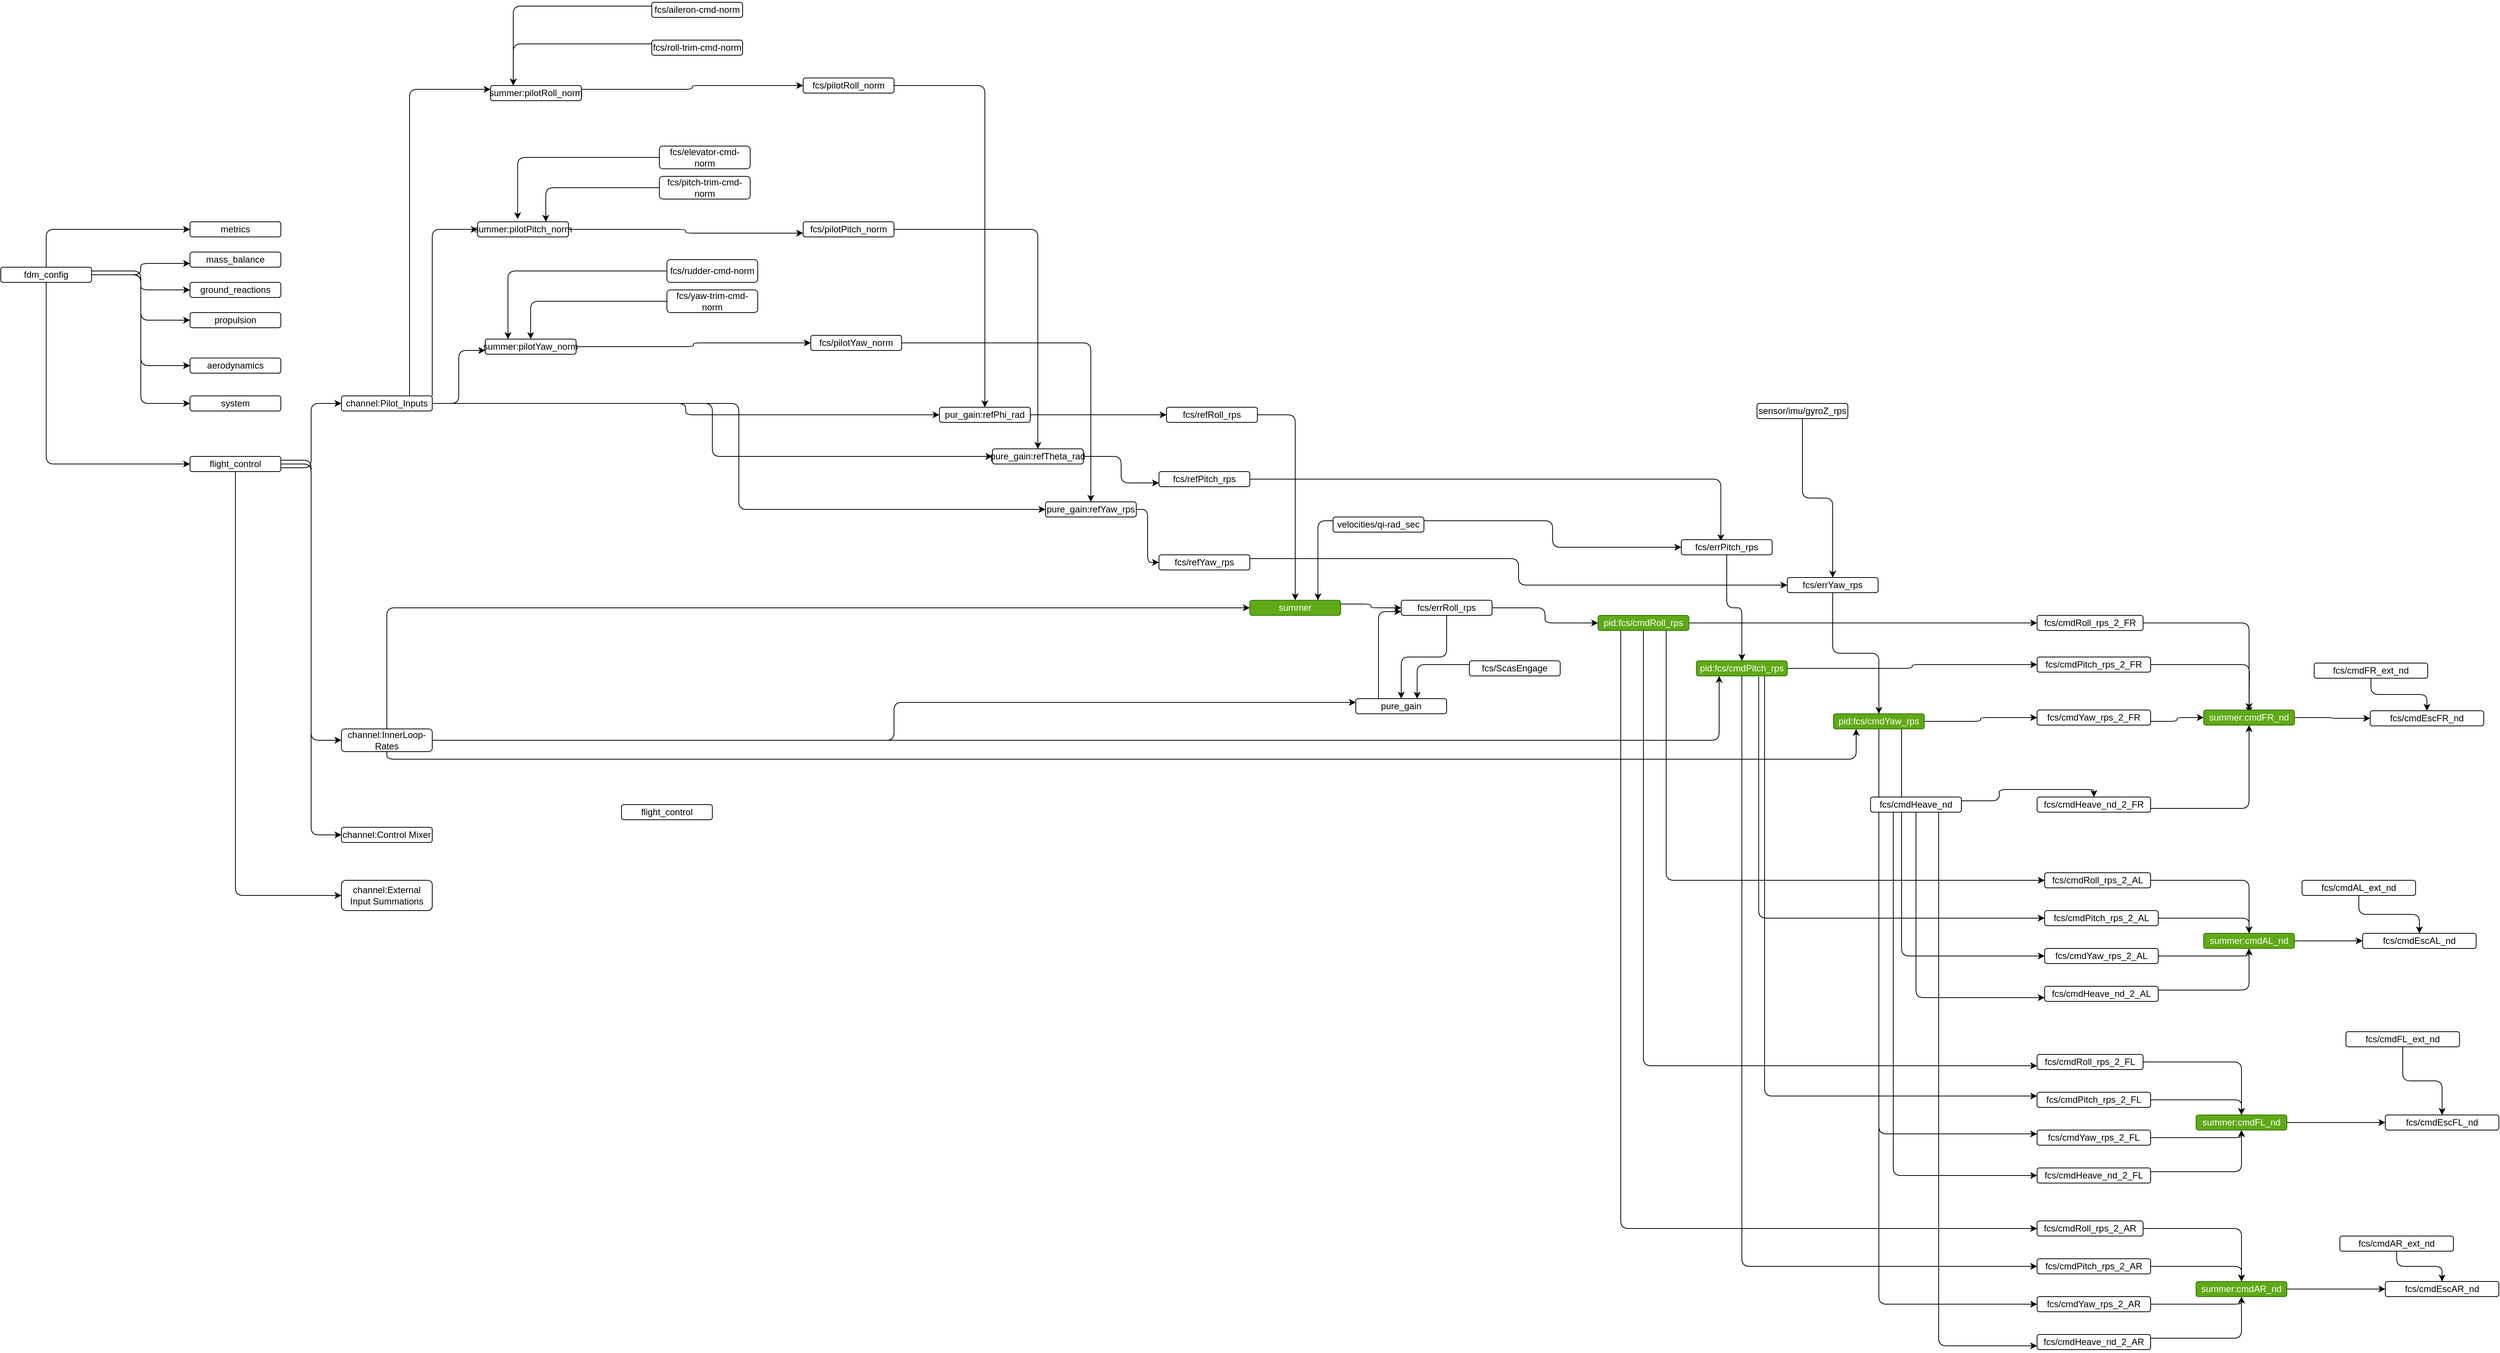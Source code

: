 <mxfile>
    <diagram id="HnU3MdFnGY1A95YgeHbt" name="Page-1">
        <mxGraphModel dx="906" dy="1426" grid="1" gridSize="10" guides="1" tooltips="1" connect="1" arrows="1" fold="1" page="1" pageScale="1" pageWidth="1169" pageHeight="827" background="none" math="0" shadow="0">
            <root>
                <mxCell id="0"/>
                <mxCell id="1" parent="0"/>
                <mxCell id="16" style="edgeStyle=orthogonalEdgeStyle;html=1;exitX=1;exitY=0.5;exitDx=0;exitDy=0;entryX=0;entryY=0.5;entryDx=0;entryDy=0;" edge="1" parent="1" source="2" target="10">
                    <mxGeometry relative="1" as="geometry"/>
                </mxCell>
                <mxCell id="17" style="edgeStyle=orthogonalEdgeStyle;html=1;exitX=1;exitY=0.5;exitDx=0;exitDy=0;entryX=0;entryY=0.75;entryDx=0;entryDy=0;" edge="1" parent="1" source="2" target="7">
                    <mxGeometry relative="1" as="geometry"/>
                </mxCell>
                <mxCell id="18" style="edgeStyle=orthogonalEdgeStyle;html=1;exitX=1;exitY=0.5;exitDx=0;exitDy=0;entryX=0;entryY=0.5;entryDx=0;entryDy=0;" edge="1" parent="1" source="2" target="6">
                    <mxGeometry relative="1" as="geometry"/>
                </mxCell>
                <mxCell id="19" style="edgeStyle=orthogonalEdgeStyle;html=1;exitX=1;exitY=0.5;exitDx=0;exitDy=0;entryX=0;entryY=0.5;entryDx=0;entryDy=0;" edge="1" parent="1" source="2" target="9">
                    <mxGeometry relative="1" as="geometry"/>
                </mxCell>
                <mxCell id="20" style="edgeStyle=orthogonalEdgeStyle;html=1;exitX=1;exitY=0.25;exitDx=0;exitDy=0;entryX=0;entryY=0.5;entryDx=0;entryDy=0;" edge="1" parent="1" source="2" target="11">
                    <mxGeometry relative="1" as="geometry"/>
                </mxCell>
                <mxCell id="21" style="edgeStyle=orthogonalEdgeStyle;html=1;exitX=0.5;exitY=1;exitDx=0;exitDy=0;entryX=0;entryY=0.5;entryDx=0;entryDy=0;" edge="1" parent="1" source="2" target="8">
                    <mxGeometry relative="1" as="geometry"/>
                </mxCell>
                <mxCell id="22" style="edgeStyle=orthogonalEdgeStyle;html=1;exitX=0.5;exitY=0;exitDx=0;exitDy=0;entryX=0;entryY=0.5;entryDx=0;entryDy=0;" edge="1" parent="1" source="2" target="3">
                    <mxGeometry relative="1" as="geometry"/>
                </mxCell>
                <mxCell id="2" value="fdm_config" style="rounded=1;whiteSpace=wrap;html=1;" parent="1" vertex="1">
                    <mxGeometry x="60" y="100" width="120" height="20" as="geometry"/>
                </mxCell>
                <mxCell id="3" value="metrics" style="rounded=1;whiteSpace=wrap;html=1;" parent="1" vertex="1">
                    <mxGeometry x="310" y="40" width="120" height="20" as="geometry"/>
                </mxCell>
                <mxCell id="6" value="ground_reactions" style="rounded=1;whiteSpace=wrap;html=1;" vertex="1" parent="1">
                    <mxGeometry x="310" y="120" width="120" height="20" as="geometry"/>
                </mxCell>
                <mxCell id="7" value="mass_balance" style="rounded=1;whiteSpace=wrap;html=1;" vertex="1" parent="1">
                    <mxGeometry x="310" y="80" width="120" height="20" as="geometry"/>
                </mxCell>
                <mxCell id="40" style="edgeStyle=orthogonalEdgeStyle;html=1;exitX=1;exitY=0.75;exitDx=0;exitDy=0;entryX=0;entryY=0.5;entryDx=0;entryDy=0;" edge="1" parent="1" source="8" target="24">
                    <mxGeometry relative="1" as="geometry"/>
                </mxCell>
                <mxCell id="41" style="edgeStyle=orthogonalEdgeStyle;html=1;exitX=1;exitY=0.25;exitDx=0;exitDy=0;entryX=0;entryY=0.5;entryDx=0;entryDy=0;" edge="1" parent="1" source="8" target="36">
                    <mxGeometry relative="1" as="geometry"/>
                </mxCell>
                <mxCell id="42" style="edgeStyle=orthogonalEdgeStyle;html=1;exitX=1;exitY=0.5;exitDx=0;exitDy=0;entryX=0;entryY=0.5;entryDx=0;entryDy=0;" edge="1" parent="1" source="8" target="35">
                    <mxGeometry relative="1" as="geometry"/>
                </mxCell>
                <mxCell id="43" style="edgeStyle=orthogonalEdgeStyle;html=1;exitX=0.5;exitY=1;exitDx=0;exitDy=0;entryX=0;entryY=0.5;entryDx=0;entryDy=0;" edge="1" parent="1" source="8" target="34">
                    <mxGeometry relative="1" as="geometry"/>
                </mxCell>
                <mxCell id="8" value="flight_control" style="rounded=1;whiteSpace=wrap;html=1;" vertex="1" parent="1">
                    <mxGeometry x="310" y="350" width="120" height="20" as="geometry"/>
                </mxCell>
                <mxCell id="9" value="propulsion" style="rounded=1;whiteSpace=wrap;html=1;" vertex="1" parent="1">
                    <mxGeometry x="310" y="160" width="120" height="20" as="geometry"/>
                </mxCell>
                <mxCell id="10" value="system" style="rounded=1;whiteSpace=wrap;html=1;" vertex="1" parent="1">
                    <mxGeometry x="310" y="270" width="120" height="20" as="geometry"/>
                </mxCell>
                <mxCell id="11" value="aerodynamics" style="rounded=1;whiteSpace=wrap;html=1;" vertex="1" parent="1">
                    <mxGeometry x="310" y="220" width="120" height="20" as="geometry"/>
                </mxCell>
                <mxCell id="46" style="edgeStyle=orthogonalEdgeStyle;html=1;exitX=0.75;exitY=0;exitDx=0;exitDy=0;entryX=0;entryY=0.25;entryDx=0;entryDy=0;" edge="1" parent="1" source="24" target="33">
                    <mxGeometry relative="1" as="geometry"/>
                </mxCell>
                <mxCell id="47" style="edgeStyle=orthogonalEdgeStyle;html=1;exitX=1;exitY=0;exitDx=0;exitDy=0;entryX=0;entryY=0.5;entryDx=0;entryDy=0;" edge="1" parent="1" source="24" target="32">
                    <mxGeometry relative="1" as="geometry"/>
                </mxCell>
                <mxCell id="48" style="edgeStyle=orthogonalEdgeStyle;html=1;exitX=1;exitY=0.5;exitDx=0;exitDy=0;entryX=0;entryY=0.75;entryDx=0;entryDy=0;" edge="1" parent="1" source="24" target="31">
                    <mxGeometry relative="1" as="geometry"/>
                </mxCell>
                <mxCell id="49" style="edgeStyle=orthogonalEdgeStyle;html=1;exitX=1;exitY=0.5;exitDx=0;exitDy=0;entryX=0;entryY=0.5;entryDx=0;entryDy=0;" edge="1" parent="1" source="24" target="30">
                    <mxGeometry relative="1" as="geometry"/>
                </mxCell>
                <mxCell id="50" style="edgeStyle=orthogonalEdgeStyle;html=1;exitX=1;exitY=0.5;exitDx=0;exitDy=0;entryX=0;entryY=0.5;entryDx=0;entryDy=0;" edge="1" parent="1" source="24" target="29">
                    <mxGeometry relative="1" as="geometry"/>
                </mxCell>
                <mxCell id="51" style="edgeStyle=orthogonalEdgeStyle;html=1;exitX=1;exitY=0.5;exitDx=0;exitDy=0;entryX=0;entryY=0.5;entryDx=0;entryDy=0;" edge="1" parent="1" source="24" target="28">
                    <mxGeometry relative="1" as="geometry"/>
                </mxCell>
                <mxCell id="24" value="channel:Pilot_Inputs" style="rounded=1;whiteSpace=wrap;html=1;" vertex="1" parent="1">
                    <mxGeometry x="510" y="270" width="120" height="20" as="geometry"/>
                </mxCell>
                <mxCell id="116" style="edgeStyle=orthogonalEdgeStyle;html=1;exitX=1;exitY=0.5;exitDx=0;exitDy=0;entryX=0;entryY=0.5;entryDx=0;entryDy=0;" edge="1" parent="1" source="25" target="115">
                    <mxGeometry relative="1" as="geometry"/>
                </mxCell>
                <mxCell id="138" style="edgeStyle=orthogonalEdgeStyle;html=1;exitX=0.75;exitY=1;exitDx=0;exitDy=0;entryX=0;entryY=0.5;entryDx=0;entryDy=0;" edge="1" parent="1" source="25" target="130">
                    <mxGeometry relative="1" as="geometry"/>
                </mxCell>
                <mxCell id="153" style="edgeStyle=orthogonalEdgeStyle;html=1;exitX=0.5;exitY=1;exitDx=0;exitDy=0;entryX=0;entryY=0.75;entryDx=0;entryDy=0;" edge="1" parent="1" source="25" target="145">
                    <mxGeometry relative="1" as="geometry"/>
                </mxCell>
                <mxCell id="166" style="edgeStyle=orthogonalEdgeStyle;html=1;exitX=0.25;exitY=1;exitDx=0;exitDy=0;entryX=0;entryY=0.5;entryDx=0;entryDy=0;" edge="1" parent="1" source="25" target="158">
                    <mxGeometry relative="1" as="geometry"/>
                </mxCell>
                <mxCell id="25" value="pid:fcs/cmdRoll_rps" style="rounded=1;whiteSpace=wrap;html=1;fillColor=#60a917;fontColor=#ffffff;strokeColor=#2D7600;" vertex="1" parent="1">
                    <mxGeometry x="2170" y="560" width="120" height="20" as="geometry"/>
                </mxCell>
                <mxCell id="97" style="edgeStyle=orthogonalEdgeStyle;html=1;exitX=0.25;exitY=0;exitDx=0;exitDy=0;entryX=0;entryY=0.75;entryDx=0;entryDy=0;" edge="1" parent="1" source="26" target="91">
                    <mxGeometry relative="1" as="geometry"/>
                </mxCell>
                <mxCell id="26" value="pure_gain" style="rounded=1;whiteSpace=wrap;html=1;" vertex="1" parent="1">
                    <mxGeometry x="1850" y="670" width="120" height="20" as="geometry"/>
                </mxCell>
                <mxCell id="86" style="edgeStyle=orthogonalEdgeStyle;html=1;exitX=1;exitY=0.5;exitDx=0;exitDy=0;entryX=0.5;entryY=0;entryDx=0;entryDy=0;" edge="1" parent="1" source="27" target="56">
                    <mxGeometry relative="1" as="geometry"/>
                </mxCell>
                <mxCell id="27" value="fcs/refRoll_rps" style="rounded=1;whiteSpace=wrap;html=1;" vertex="1" parent="1">
                    <mxGeometry x="1600" y="285" width="120" height="20" as="geometry"/>
                </mxCell>
                <mxCell id="84" style="edgeStyle=orthogonalEdgeStyle;html=1;exitX=1;exitY=0.5;exitDx=0;exitDy=0;entryX=0;entryY=0.5;entryDx=0;entryDy=0;" edge="1" parent="1" source="28" target="57">
                    <mxGeometry relative="1" as="geometry"/>
                </mxCell>
                <mxCell id="28" value="pure_gain:refYaw_rps" style="rounded=1;whiteSpace=wrap;html=1;" vertex="1" parent="1">
                    <mxGeometry x="1440" y="410" width="120" height="20" as="geometry"/>
                </mxCell>
                <mxCell id="83" style="edgeStyle=orthogonalEdgeStyle;html=1;exitX=1;exitY=0.5;exitDx=0;exitDy=0;entryX=0;entryY=0.75;entryDx=0;entryDy=0;" edge="1" parent="1" source="29" target="58">
                    <mxGeometry relative="1" as="geometry"/>
                </mxCell>
                <mxCell id="29" value="pure_gain:refTheta_rad" style="rounded=1;whiteSpace=wrap;html=1;" vertex="1" parent="1">
                    <mxGeometry x="1370" y="340" width="120" height="20" as="geometry"/>
                </mxCell>
                <mxCell id="82" style="edgeStyle=orthogonalEdgeStyle;html=1;exitX=1;exitY=0.5;exitDx=0;exitDy=0;" edge="1" parent="1" source="30" target="27">
                    <mxGeometry relative="1" as="geometry"/>
                </mxCell>
                <mxCell id="30" value="pur_gain:refPhi_rad" style="rounded=1;whiteSpace=wrap;html=1;" vertex="1" parent="1">
                    <mxGeometry x="1300" y="285" width="120" height="20" as="geometry"/>
                </mxCell>
                <mxCell id="77" style="edgeStyle=orthogonalEdgeStyle;html=1;exitX=1;exitY=0.5;exitDx=0;exitDy=0;entryX=0;entryY=0.5;entryDx=0;entryDy=0;" edge="1" parent="1" source="31" target="72">
                    <mxGeometry relative="1" as="geometry"/>
                </mxCell>
                <mxCell id="31" value="summer:pilotYaw_norm" style="rounded=1;whiteSpace=wrap;html=1;" vertex="1" parent="1">
                    <mxGeometry x="700" y="195" width="120" height="20" as="geometry"/>
                </mxCell>
                <mxCell id="70" style="edgeStyle=orthogonalEdgeStyle;html=1;exitX=1;exitY=0.5;exitDx=0;exitDy=0;entryX=0;entryY=0.75;entryDx=0;entryDy=0;" edge="1" parent="1" source="32" target="65">
                    <mxGeometry relative="1" as="geometry"/>
                </mxCell>
                <mxCell id="32" value="summer:pilotPitch_norm" style="rounded=1;whiteSpace=wrap;html=1;" vertex="1" parent="1">
                    <mxGeometry x="690" y="40" width="120" height="20" as="geometry"/>
                </mxCell>
                <mxCell id="64" style="edgeStyle=orthogonalEdgeStyle;html=1;exitX=1;exitY=0.25;exitDx=0;exitDy=0;entryX=0;entryY=0.5;entryDx=0;entryDy=0;" edge="1" parent="1" source="33" target="53">
                    <mxGeometry relative="1" as="geometry"/>
                </mxCell>
                <mxCell id="33" value="summer:pilotRoll_norm" style="rounded=1;whiteSpace=wrap;html=1;" vertex="1" parent="1">
                    <mxGeometry x="707" y="-140" width="120" height="20" as="geometry"/>
                </mxCell>
                <mxCell id="34" value="channel:External Input Summations" style="rounded=1;whiteSpace=wrap;html=1;" vertex="1" parent="1">
                    <mxGeometry x="510" y="910" width="120" height="40" as="geometry"/>
                </mxCell>
                <mxCell id="35" value="channel:Control Mixer" style="rounded=1;whiteSpace=wrap;html=1;" vertex="1" parent="1">
                    <mxGeometry x="510" y="840" width="120" height="20" as="geometry"/>
                </mxCell>
                <mxCell id="85" style="edgeStyle=orthogonalEdgeStyle;html=1;exitX=0.5;exitY=0;exitDx=0;exitDy=0;entryX=0;entryY=0.5;entryDx=0;entryDy=0;" edge="1" parent="1" source="36" target="56">
                    <mxGeometry relative="1" as="geometry"/>
                </mxCell>
                <mxCell id="96" style="edgeStyle=orthogonalEdgeStyle;html=1;exitX=1;exitY=0.5;exitDx=0;exitDy=0;entryX=0;entryY=0.25;entryDx=0;entryDy=0;" edge="1" parent="1" source="36" target="26">
                    <mxGeometry relative="1" as="geometry">
                        <mxPoint x="1350" y="600" as="targetPoint"/>
                    </mxGeometry>
                </mxCell>
                <mxCell id="113" style="edgeStyle=orthogonalEdgeStyle;html=1;exitX=1;exitY=0.5;exitDx=0;exitDy=0;entryX=0.25;entryY=1;entryDx=0;entryDy=0;" edge="1" parent="1" source="36" target="99">
                    <mxGeometry relative="1" as="geometry">
                        <mxPoint x="2150" y="710" as="targetPoint"/>
                    </mxGeometry>
                </mxCell>
                <mxCell id="114" style="edgeStyle=orthogonalEdgeStyle;html=1;exitX=0.5;exitY=1;exitDx=0;exitDy=0;entryX=0.25;entryY=1;entryDx=0;entryDy=0;" edge="1" parent="1" source="36" target="100">
                    <mxGeometry relative="1" as="geometry">
                        <mxPoint x="2120" y="810" as="targetPoint"/>
                    </mxGeometry>
                </mxCell>
                <mxCell id="36" value="channel:InnerLoop-Rates" style="rounded=1;whiteSpace=wrap;html=1;" vertex="1" parent="1">
                    <mxGeometry x="510" y="710" width="120" height="30" as="geometry"/>
                </mxCell>
                <mxCell id="78" style="edgeStyle=orthogonalEdgeStyle;html=1;exitX=1;exitY=0.5;exitDx=0;exitDy=0;entryX=0.5;entryY=0;entryDx=0;entryDy=0;" edge="1" parent="1" source="53" target="30">
                    <mxGeometry relative="1" as="geometry"/>
                </mxCell>
                <mxCell id="53" value="fcs/pilotRoll_norm" style="rounded=1;whiteSpace=wrap;html=1;" vertex="1" parent="1">
                    <mxGeometry x="1120" y="-150" width="120" height="20" as="geometry"/>
                </mxCell>
                <mxCell id="90" style="edgeStyle=orthogonalEdgeStyle;html=1;exitX=0;exitY=0.25;exitDx=0;exitDy=0;entryX=0.75;entryY=0;entryDx=0;entryDy=0;" edge="1" parent="1" source="54" target="56">
                    <mxGeometry relative="1" as="geometry"/>
                </mxCell>
                <mxCell id="104" style="edgeStyle=orthogonalEdgeStyle;html=1;exitX=1;exitY=0.25;exitDx=0;exitDy=0;entryX=0;entryY=0.5;entryDx=0;entryDy=0;" edge="1" parent="1" source="54" target="109">
                    <mxGeometry relative="1" as="geometry"/>
                </mxCell>
                <mxCell id="54" value="velocities/qi-rad_sec" style="rounded=1;whiteSpace=wrap;html=1;" vertex="1" parent="1">
                    <mxGeometry x="1820" y="430" width="120" height="20" as="geometry"/>
                </mxCell>
                <mxCell id="55" value="flight_control" style="rounded=1;whiteSpace=wrap;html=1;" vertex="1" parent="1">
                    <mxGeometry x="880" y="810" width="120" height="20" as="geometry"/>
                </mxCell>
                <mxCell id="92" style="edgeStyle=orthogonalEdgeStyle;html=1;exitX=1;exitY=0.25;exitDx=0;exitDy=0;entryX=0;entryY=0.5;entryDx=0;entryDy=0;" edge="1" parent="1" source="56" target="91">
                    <mxGeometry relative="1" as="geometry"/>
                </mxCell>
                <mxCell id="56" value="summer" style="rounded=1;whiteSpace=wrap;html=1;fillColor=#60a917;fontColor=#ffffff;strokeColor=#2D7600;" vertex="1" parent="1">
                    <mxGeometry x="1710" y="540" width="120" height="20" as="geometry"/>
                </mxCell>
                <mxCell id="107" style="edgeStyle=orthogonalEdgeStyle;html=1;exitX=1;exitY=0.25;exitDx=0;exitDy=0;entryX=0;entryY=0.5;entryDx=0;entryDy=0;" edge="1" parent="1" source="57" target="106">
                    <mxGeometry relative="1" as="geometry"/>
                </mxCell>
                <mxCell id="57" value="fcs/refYaw_rps" style="rounded=1;whiteSpace=wrap;html=1;" vertex="1" parent="1">
                    <mxGeometry x="1590" y="480" width="120" height="20" as="geometry"/>
                </mxCell>
                <mxCell id="101" style="edgeStyle=orthogonalEdgeStyle;html=1;exitX=1;exitY=0.5;exitDx=0;exitDy=0;entryX=0.435;entryY=0.094;entryDx=0;entryDy=0;entryPerimeter=0;" edge="1" parent="1" source="58" target="109">
                    <mxGeometry relative="1" as="geometry"/>
                </mxCell>
                <mxCell id="58" value="fcs/refPitch_rps" style="rounded=1;whiteSpace=wrap;html=1;" vertex="1" parent="1">
                    <mxGeometry x="1590" y="370" width="120" height="20" as="geometry"/>
                </mxCell>
                <mxCell id="62" style="edgeStyle=orthogonalEdgeStyle;html=1;exitX=0;exitY=0.25;exitDx=0;exitDy=0;entryX=0.25;entryY=0;entryDx=0;entryDy=0;" edge="1" parent="1" source="59" target="33">
                    <mxGeometry relative="1" as="geometry">
                        <mxPoint x="760" y="-70" as="targetPoint"/>
                    </mxGeometry>
                </mxCell>
                <mxCell id="59" value="fcs/roll-trim-cmd-norm" style="rounded=1;whiteSpace=wrap;html=1;" vertex="1" parent="1">
                    <mxGeometry x="920" y="-200" width="120" height="20" as="geometry"/>
                </mxCell>
                <mxCell id="61" style="edgeStyle=orthogonalEdgeStyle;html=1;exitX=0;exitY=0.25;exitDx=0;exitDy=0;entryX=0.25;entryY=0;entryDx=0;entryDy=0;" edge="1" parent="1" source="60" target="33">
                    <mxGeometry relative="1" as="geometry"/>
                </mxCell>
                <mxCell id="60" value="fcs/aileron-cmd-norm" style="rounded=1;whiteSpace=wrap;html=1;" vertex="1" parent="1">
                    <mxGeometry x="920" y="-250" width="120" height="20" as="geometry"/>
                </mxCell>
                <mxCell id="79" style="edgeStyle=orthogonalEdgeStyle;html=1;exitX=1;exitY=0.5;exitDx=0;exitDy=0;entryX=0.5;entryY=0;entryDx=0;entryDy=0;" edge="1" parent="1" source="65" target="29">
                    <mxGeometry relative="1" as="geometry"/>
                </mxCell>
                <mxCell id="65" value="fcs/pilotPitch_norm" style="rounded=1;whiteSpace=wrap;html=1;" vertex="1" parent="1">
                    <mxGeometry x="1120" y="40" width="120" height="20" as="geometry"/>
                </mxCell>
                <mxCell id="69" style="edgeStyle=orthogonalEdgeStyle;html=1;exitX=0;exitY=0.5;exitDx=0;exitDy=0;entryX=0.75;entryY=0;entryDx=0;entryDy=0;" edge="1" parent="1" source="66" target="32">
                    <mxGeometry relative="1" as="geometry"/>
                </mxCell>
                <mxCell id="66" value="fcs/pitch-trim-cmd-norm" style="rounded=1;whiteSpace=wrap;html=1;" vertex="1" parent="1">
                    <mxGeometry x="930" y="-20" width="120" height="30" as="geometry"/>
                </mxCell>
                <mxCell id="68" style="edgeStyle=orthogonalEdgeStyle;html=1;exitX=0;exitY=0.5;exitDx=0;exitDy=0;entryX=0.44;entryY=-0.171;entryDx=0;entryDy=0;entryPerimeter=0;" edge="1" parent="1" source="67" target="32">
                    <mxGeometry relative="1" as="geometry"/>
                </mxCell>
                <mxCell id="67" value="fcs/elevator-cmd-norm" style="rounded=1;whiteSpace=wrap;html=1;" vertex="1" parent="1">
                    <mxGeometry x="930" y="-60" width="120" height="30" as="geometry"/>
                </mxCell>
                <mxCell id="80" style="edgeStyle=orthogonalEdgeStyle;html=1;exitX=1;exitY=0.5;exitDx=0;exitDy=0;entryX=0.5;entryY=0;entryDx=0;entryDy=0;" edge="1" parent="1" source="72" target="28">
                    <mxGeometry relative="1" as="geometry"/>
                </mxCell>
                <mxCell id="72" value="fcs/pilotYaw_norm" style="rounded=1;whiteSpace=wrap;html=1;" vertex="1" parent="1">
                    <mxGeometry x="1130" y="190" width="120" height="20" as="geometry"/>
                </mxCell>
                <mxCell id="76" style="edgeStyle=orthogonalEdgeStyle;html=1;exitX=0;exitY=0.5;exitDx=0;exitDy=0;entryX=0.5;entryY=0;entryDx=0;entryDy=0;" edge="1" parent="1" source="73" target="31">
                    <mxGeometry relative="1" as="geometry"/>
                </mxCell>
                <mxCell id="73" value="fcs/yaw-trim-cmd-norm" style="rounded=1;whiteSpace=wrap;html=1;" vertex="1" parent="1">
                    <mxGeometry x="940" y="130" width="120" height="30" as="geometry"/>
                </mxCell>
                <mxCell id="75" style="edgeStyle=orthogonalEdgeStyle;html=1;exitX=0;exitY=0.5;exitDx=0;exitDy=0;entryX=0.25;entryY=0;entryDx=0;entryDy=0;" edge="1" parent="1" source="74" target="31">
                    <mxGeometry relative="1" as="geometry"/>
                </mxCell>
                <mxCell id="74" value="fcs/rudder-cmd-norm" style="rounded=1;whiteSpace=wrap;html=1;" vertex="1" parent="1">
                    <mxGeometry x="940" y="90" width="120" height="30" as="geometry"/>
                </mxCell>
                <mxCell id="95" style="edgeStyle=orthogonalEdgeStyle;html=1;exitX=0.5;exitY=1;exitDx=0;exitDy=0;entryX=0.5;entryY=0;entryDx=0;entryDy=0;" edge="1" parent="1" source="91" target="26">
                    <mxGeometry relative="1" as="geometry"/>
                </mxCell>
                <mxCell id="98" style="edgeStyle=orthogonalEdgeStyle;html=1;exitX=1;exitY=0.5;exitDx=0;exitDy=0;entryX=0;entryY=0.5;entryDx=0;entryDy=0;" edge="1" parent="1" source="91" target="25">
                    <mxGeometry relative="1" as="geometry"/>
                </mxCell>
                <mxCell id="91" value="fcs/errRoll_rps" style="rounded=1;whiteSpace=wrap;html=1;" vertex="1" parent="1">
                    <mxGeometry x="1910" y="540" width="120" height="20" as="geometry"/>
                </mxCell>
                <mxCell id="94" style="edgeStyle=orthogonalEdgeStyle;html=1;exitX=0;exitY=0.25;exitDx=0;exitDy=0;entryX=0.675;entryY=0.006;entryDx=0;entryDy=0;entryPerimeter=0;" edge="1" parent="1" source="93" target="26">
                    <mxGeometry relative="1" as="geometry"/>
                </mxCell>
                <mxCell id="93" value="fcs/ScasEngage" style="rounded=1;whiteSpace=wrap;html=1;" vertex="1" parent="1">
                    <mxGeometry x="2000" y="620" width="120" height="20" as="geometry"/>
                </mxCell>
                <mxCell id="119" style="edgeStyle=orthogonalEdgeStyle;html=1;exitX=1;exitY=0.5;exitDx=0;exitDy=0;entryX=0;entryY=0.5;entryDx=0;entryDy=0;" edge="1" parent="1" source="99" target="117">
                    <mxGeometry relative="1" as="geometry"/>
                </mxCell>
                <mxCell id="137" style="edgeStyle=orthogonalEdgeStyle;html=1;exitX=0.685;exitY=1.035;exitDx=0;exitDy=0;entryX=0;entryY=0.5;entryDx=0;entryDy=0;exitPerimeter=0;" edge="1" parent="1" source="99" target="131">
                    <mxGeometry relative="1" as="geometry"/>
                </mxCell>
                <mxCell id="154" style="edgeStyle=orthogonalEdgeStyle;html=1;exitX=0.75;exitY=1;exitDx=0;exitDy=0;entryX=0;entryY=0.25;entryDx=0;entryDy=0;" edge="1" parent="1" source="99" target="147">
                    <mxGeometry relative="1" as="geometry"/>
                </mxCell>
                <mxCell id="167" style="edgeStyle=orthogonalEdgeStyle;html=1;exitX=0.5;exitY=1;exitDx=0;exitDy=0;entryX=0;entryY=0.5;entryDx=0;entryDy=0;" edge="1" parent="1" source="99" target="160">
                    <mxGeometry relative="1" as="geometry"/>
                </mxCell>
                <mxCell id="99" value="pid:fcs/cmdPitch_rps" style="rounded=1;whiteSpace=wrap;html=1;fillColor=#60a917;fontColor=#ffffff;strokeColor=#2D7600;" vertex="1" parent="1">
                    <mxGeometry x="2300" y="620" width="120" height="20" as="geometry"/>
                </mxCell>
                <mxCell id="120" style="edgeStyle=orthogonalEdgeStyle;html=1;exitX=1;exitY=0.5;exitDx=0;exitDy=0;" edge="1" parent="1" source="100" target="118">
                    <mxGeometry relative="1" as="geometry"/>
                </mxCell>
                <mxCell id="136" style="edgeStyle=orthogonalEdgeStyle;html=1;exitX=0.75;exitY=1;exitDx=0;exitDy=0;entryX=0;entryY=0.5;entryDx=0;entryDy=0;" edge="1" parent="1" source="100" target="132">
                    <mxGeometry relative="1" as="geometry"/>
                </mxCell>
                <mxCell id="155" style="edgeStyle=orthogonalEdgeStyle;html=1;exitX=0.5;exitY=1;exitDx=0;exitDy=0;entryX=0;entryY=0.25;entryDx=0;entryDy=0;" edge="1" parent="1" source="100" target="149">
                    <mxGeometry relative="1" as="geometry"/>
                </mxCell>
                <mxCell id="168" style="edgeStyle=orthogonalEdgeStyle;html=1;exitX=0.5;exitY=1;exitDx=0;exitDy=0;entryX=0;entryY=0.5;entryDx=0;entryDy=0;" edge="1" parent="1" source="100" target="162">
                    <mxGeometry relative="1" as="geometry"/>
                </mxCell>
                <mxCell id="100" value="pid:fcs/cmdYaw_rps" style="rounded=1;whiteSpace=wrap;html=1;fillColor=#60a917;fontColor=#ffffff;strokeColor=#2D7600;" vertex="1" parent="1">
                    <mxGeometry x="2481" y="690" width="120" height="20" as="geometry"/>
                </mxCell>
                <mxCell id="105" style="edgeStyle=orthogonalEdgeStyle;html=1;exitX=0.5;exitY=1;exitDx=0;exitDy=0;entryX=0.5;entryY=0;entryDx=0;entryDy=0;" edge="1" parent="1" source="103" target="106">
                    <mxGeometry relative="1" as="geometry">
                        <mxPoint x="2470" y="550" as="targetPoint"/>
                    </mxGeometry>
                </mxCell>
                <mxCell id="103" value="sensor/imu/gyroZ_rps" style="rounded=1;whiteSpace=wrap;html=1;" vertex="1" parent="1">
                    <mxGeometry x="2380" y="280" width="120" height="20" as="geometry"/>
                </mxCell>
                <mxCell id="108" style="edgeStyle=orthogonalEdgeStyle;html=1;exitX=0.5;exitY=1;exitDx=0;exitDy=0;entryX=0.5;entryY=0;entryDx=0;entryDy=0;" edge="1" parent="1" source="106" target="100">
                    <mxGeometry relative="1" as="geometry"/>
                </mxCell>
                <mxCell id="106" value="fcs/errYaw_rps" style="rounded=1;whiteSpace=wrap;html=1;" vertex="1" parent="1">
                    <mxGeometry x="2420" y="510" width="120" height="20" as="geometry"/>
                </mxCell>
                <mxCell id="110" style="edgeStyle=orthogonalEdgeStyle;html=1;exitX=0.5;exitY=1;exitDx=0;exitDy=0;" edge="1" parent="1" source="109" target="99">
                    <mxGeometry relative="1" as="geometry"/>
                </mxCell>
                <mxCell id="109" value="fcs/errPitch_rps" style="rounded=1;whiteSpace=wrap;html=1;" vertex="1" parent="1">
                    <mxGeometry x="2280" y="460" width="120" height="20" as="geometry"/>
                </mxCell>
                <mxCell id="126" style="edgeStyle=orthogonalEdgeStyle;html=1;exitX=1;exitY=0.5;exitDx=0;exitDy=0;" edge="1" parent="1" source="115" target="125">
                    <mxGeometry relative="1" as="geometry"/>
                </mxCell>
                <mxCell id="115" value="fcs/cmdRoll_rps_2_FR" style="rounded=1;whiteSpace=wrap;html=1;" vertex="1" parent="1">
                    <mxGeometry x="2750" y="560" width="140" height="20" as="geometry"/>
                </mxCell>
                <mxCell id="127" style="edgeStyle=orthogonalEdgeStyle;html=1;exitX=1;exitY=0.5;exitDx=0;exitDy=0;" edge="1" parent="1" source="117">
                    <mxGeometry relative="1" as="geometry">
                        <mxPoint x="3030" y="690" as="targetPoint"/>
                    </mxGeometry>
                </mxCell>
                <mxCell id="117" value="fcs/cmdPitch_rps_2_FR" style="rounded=1;whiteSpace=wrap;html=1;" vertex="1" parent="1">
                    <mxGeometry x="2750" y="615" width="150" height="20" as="geometry"/>
                </mxCell>
                <mxCell id="128" style="edgeStyle=orthogonalEdgeStyle;html=1;exitX=1;exitY=0.75;exitDx=0;exitDy=0;entryX=0;entryY=0.5;entryDx=0;entryDy=0;" edge="1" parent="1" source="118" target="125">
                    <mxGeometry relative="1" as="geometry"/>
                </mxCell>
                <mxCell id="118" value="fcs/cmdYaw_rps_2_FR" style="rounded=1;whiteSpace=wrap;html=1;" vertex="1" parent="1">
                    <mxGeometry x="2750" y="685" width="150" height="20" as="geometry"/>
                </mxCell>
                <mxCell id="124" style="edgeStyle=orthogonalEdgeStyle;html=1;exitX=1;exitY=0.25;exitDx=0;exitDy=0;entryX=0.5;entryY=0;entryDx=0;entryDy=0;" edge="1" parent="1" source="121" target="123">
                    <mxGeometry relative="1" as="geometry"/>
                </mxCell>
                <mxCell id="134" style="edgeStyle=orthogonalEdgeStyle;html=1;exitX=0.5;exitY=1;exitDx=0;exitDy=0;entryX=0;entryY=0.75;entryDx=0;entryDy=0;" edge="1" parent="1" source="121" target="133">
                    <mxGeometry relative="1" as="geometry"/>
                </mxCell>
                <mxCell id="156" style="edgeStyle=orthogonalEdgeStyle;html=1;exitX=0.25;exitY=1;exitDx=0;exitDy=0;entryX=0;entryY=0.5;entryDx=0;entryDy=0;" edge="1" parent="1" source="121" target="151">
                    <mxGeometry relative="1" as="geometry"/>
                </mxCell>
                <mxCell id="169" style="edgeStyle=orthogonalEdgeStyle;html=1;exitX=0.75;exitY=1;exitDx=0;exitDy=0;entryX=0;entryY=0.75;entryDx=0;entryDy=0;" edge="1" parent="1" source="121" target="164">
                    <mxGeometry relative="1" as="geometry"/>
                </mxCell>
                <mxCell id="121" value="fcs/cmdHeave_nd" style="rounded=1;whiteSpace=wrap;html=1;" vertex="1" parent="1">
                    <mxGeometry x="2530" y="800" width="120" height="20" as="geometry"/>
                </mxCell>
                <mxCell id="129" style="edgeStyle=orthogonalEdgeStyle;html=1;exitX=1;exitY=0.75;exitDx=0;exitDy=0;entryX=0.5;entryY=1;entryDx=0;entryDy=0;" edge="1" parent="1" source="123" target="125">
                    <mxGeometry relative="1" as="geometry"/>
                </mxCell>
                <mxCell id="123" value="fcs/cmdHeave_nd_2_FR" style="rounded=1;whiteSpace=wrap;html=1;" vertex="1" parent="1">
                    <mxGeometry x="2750" y="800" width="150" height="20" as="geometry"/>
                </mxCell>
                <mxCell id="180" style="edgeStyle=orthogonalEdgeStyle;html=1;exitX=1;exitY=0.5;exitDx=0;exitDy=0;entryX=0;entryY=0.5;entryDx=0;entryDy=0;" edge="1" parent="1" source="125" target="175">
                    <mxGeometry relative="1" as="geometry"/>
                </mxCell>
                <mxCell id="125" value="summer:cmdFR_nd" style="rounded=1;whiteSpace=wrap;html=1;fillColor=#60a917;fontColor=#ffffff;strokeColor=#2D7600;" vertex="1" parent="1">
                    <mxGeometry x="2970" y="685" width="120" height="20" as="geometry"/>
                </mxCell>
                <mxCell id="140" style="edgeStyle=orthogonalEdgeStyle;html=1;exitX=1;exitY=0.5;exitDx=0;exitDy=0;entryX=0.5;entryY=0;entryDx=0;entryDy=0;" edge="1" parent="1" source="130" target="139">
                    <mxGeometry relative="1" as="geometry"/>
                </mxCell>
                <mxCell id="130" value="fcs/cmdRoll_rps_2_AL" style="rounded=1;whiteSpace=wrap;html=1;" vertex="1" parent="1">
                    <mxGeometry x="2760" y="900" width="140" height="20" as="geometry"/>
                </mxCell>
                <mxCell id="135" value="" style="edgeStyle=orthogonalEdgeStyle;html=1;entryX=0.5;entryY=0;entryDx=0;entryDy=0;" edge="1" parent="1" source="131" target="139">
                    <mxGeometry relative="1" as="geometry"/>
                </mxCell>
                <mxCell id="131" value="fcs/cmdPitch_rps_2_AL" style="rounded=1;whiteSpace=wrap;html=1;" vertex="1" parent="1">
                    <mxGeometry x="2760" y="950" width="150" height="20" as="geometry"/>
                </mxCell>
                <mxCell id="141" style="edgeStyle=orthogonalEdgeStyle;html=1;exitX=1;exitY=0.5;exitDx=0;exitDy=0;entryX=0.5;entryY=1;entryDx=0;entryDy=0;" edge="1" parent="1" source="132" target="139">
                    <mxGeometry relative="1" as="geometry"/>
                </mxCell>
                <mxCell id="132" value="fcs/cmdYaw_rps_2_AL" style="rounded=1;whiteSpace=wrap;html=1;" vertex="1" parent="1">
                    <mxGeometry x="2760" y="1000" width="150" height="20" as="geometry"/>
                </mxCell>
                <mxCell id="142" style="edgeStyle=orthogonalEdgeStyle;html=1;exitX=1;exitY=0.25;exitDx=0;exitDy=0;entryX=0.5;entryY=1;entryDx=0;entryDy=0;" edge="1" parent="1" source="133" target="139">
                    <mxGeometry relative="1" as="geometry">
                        <mxPoint x="3010" y="1000" as="targetPoint"/>
                    </mxGeometry>
                </mxCell>
                <mxCell id="133" value="fcs/cmdHeave_nd_2_AL" style="rounded=1;whiteSpace=wrap;html=1;" vertex="1" parent="1">
                    <mxGeometry x="2760" y="1050" width="150" height="20" as="geometry"/>
                </mxCell>
                <mxCell id="181" style="edgeStyle=orthogonalEdgeStyle;html=1;exitX=1;exitY=0.5;exitDx=0;exitDy=0;entryX=0;entryY=0.5;entryDx=0;entryDy=0;" edge="1" parent="1" source="139" target="176">
                    <mxGeometry relative="1" as="geometry"/>
                </mxCell>
                <mxCell id="139" value="summer:cmdAL_nd" style="rounded=1;whiteSpace=wrap;html=1;fillColor=#60a917;fontColor=#ffffff;strokeColor=#2D7600;" vertex="1" parent="1">
                    <mxGeometry x="2970" y="980" width="120" height="20" as="geometry"/>
                </mxCell>
                <mxCell id="144" style="edgeStyle=orthogonalEdgeStyle;html=1;exitX=1;exitY=0.5;exitDx=0;exitDy=0;entryX=0.5;entryY=0;entryDx=0;entryDy=0;" edge="1" parent="1" source="145" target="152">
                    <mxGeometry relative="1" as="geometry"/>
                </mxCell>
                <mxCell id="145" value="fcs/cmdRoll_rps_2_FL" style="rounded=1;whiteSpace=wrap;html=1;" vertex="1" parent="1">
                    <mxGeometry x="2750" y="1140" width="140" height="20" as="geometry"/>
                </mxCell>
                <mxCell id="146" value="" style="edgeStyle=orthogonalEdgeStyle;html=1;entryX=0.5;entryY=0;entryDx=0;entryDy=0;" edge="1" parent="1" source="147" target="152">
                    <mxGeometry relative="1" as="geometry"/>
                </mxCell>
                <mxCell id="147" value="fcs/cmdPitch_rps_2_FL" style="rounded=1;whiteSpace=wrap;html=1;" vertex="1" parent="1">
                    <mxGeometry x="2750" y="1190" width="150" height="20" as="geometry"/>
                </mxCell>
                <mxCell id="148" style="edgeStyle=orthogonalEdgeStyle;html=1;exitX=1;exitY=0.5;exitDx=0;exitDy=0;entryX=0.5;entryY=1;entryDx=0;entryDy=0;" edge="1" parent="1" source="149" target="152">
                    <mxGeometry relative="1" as="geometry"/>
                </mxCell>
                <mxCell id="149" value="fcs/cmdYaw_rps_2_FL" style="rounded=1;whiteSpace=wrap;html=1;" vertex="1" parent="1">
                    <mxGeometry x="2750" y="1240" width="150" height="20" as="geometry"/>
                </mxCell>
                <mxCell id="150" style="edgeStyle=orthogonalEdgeStyle;html=1;exitX=1;exitY=0.25;exitDx=0;exitDy=0;entryX=0.5;entryY=1;entryDx=0;entryDy=0;" edge="1" parent="1" source="151" target="152">
                    <mxGeometry relative="1" as="geometry">
                        <mxPoint x="3000" y="1240" as="targetPoint"/>
                    </mxGeometry>
                </mxCell>
                <mxCell id="151" value="fcs/cmdHeave_nd_2_FL" style="rounded=1;whiteSpace=wrap;html=1;" vertex="1" parent="1">
                    <mxGeometry x="2750" y="1290" width="150" height="20" as="geometry"/>
                </mxCell>
                <mxCell id="182" style="edgeStyle=orthogonalEdgeStyle;html=1;exitX=1;exitY=0.5;exitDx=0;exitDy=0;entryX=0;entryY=0.5;entryDx=0;entryDy=0;" edge="1" parent="1" source="152" target="177">
                    <mxGeometry relative="1" as="geometry"/>
                </mxCell>
                <mxCell id="152" value="summer:cmdFL_nd" style="rounded=1;whiteSpace=wrap;html=1;fillColor=#60a917;fontColor=#ffffff;strokeColor=#2D7600;" vertex="1" parent="1">
                    <mxGeometry x="2960" y="1220" width="120" height="20" as="geometry"/>
                </mxCell>
                <mxCell id="157" style="edgeStyle=orthogonalEdgeStyle;html=1;exitX=1;exitY=0.5;exitDx=0;exitDy=0;entryX=0.5;entryY=0;entryDx=0;entryDy=0;" edge="1" parent="1" source="158" target="165">
                    <mxGeometry relative="1" as="geometry"/>
                </mxCell>
                <mxCell id="158" value="fcs/cmdRoll_rps_2_AR" style="rounded=1;whiteSpace=wrap;html=1;" vertex="1" parent="1">
                    <mxGeometry x="2750" y="1360" width="140" height="20" as="geometry"/>
                </mxCell>
                <mxCell id="159" value="" style="edgeStyle=orthogonalEdgeStyle;html=1;entryX=0.5;entryY=0;entryDx=0;entryDy=0;" edge="1" parent="1" source="160" target="165">
                    <mxGeometry relative="1" as="geometry"/>
                </mxCell>
                <mxCell id="160" value="fcs/cmdPitch_rps_2_AR" style="rounded=1;whiteSpace=wrap;html=1;" vertex="1" parent="1">
                    <mxGeometry x="2750" y="1410" width="150" height="20" as="geometry"/>
                </mxCell>
                <mxCell id="161" style="edgeStyle=orthogonalEdgeStyle;html=1;exitX=1;exitY=0.5;exitDx=0;exitDy=0;entryX=0.5;entryY=1;entryDx=0;entryDy=0;" edge="1" parent="1" source="162" target="165">
                    <mxGeometry relative="1" as="geometry"/>
                </mxCell>
                <mxCell id="162" value="fcs/cmdYaw_rps_2_AR" style="rounded=1;whiteSpace=wrap;html=1;" vertex="1" parent="1">
                    <mxGeometry x="2750" y="1460" width="150" height="20" as="geometry"/>
                </mxCell>
                <mxCell id="163" style="edgeStyle=orthogonalEdgeStyle;html=1;exitX=1;exitY=0.25;exitDx=0;exitDy=0;entryX=0.5;entryY=1;entryDx=0;entryDy=0;" edge="1" parent="1" source="164" target="165">
                    <mxGeometry relative="1" as="geometry">
                        <mxPoint x="3000" y="1460" as="targetPoint"/>
                    </mxGeometry>
                </mxCell>
                <mxCell id="164" value="fcs/cmdHeave_nd_2_AR" style="rounded=1;whiteSpace=wrap;html=1;" vertex="1" parent="1">
                    <mxGeometry x="2750" y="1510" width="150" height="20" as="geometry"/>
                </mxCell>
                <mxCell id="183" style="edgeStyle=orthogonalEdgeStyle;html=1;exitX=1;exitY=0.5;exitDx=0;exitDy=0;entryX=0;entryY=0.5;entryDx=0;entryDy=0;" edge="1" parent="1" source="165" target="178">
                    <mxGeometry relative="1" as="geometry"/>
                </mxCell>
                <mxCell id="165" value="summer:cmdAR_nd" style="rounded=1;whiteSpace=wrap;html=1;fillColor=#60a917;fontColor=#ffffff;strokeColor=#2D7600;" vertex="1" parent="1">
                    <mxGeometry x="2960" y="1440" width="120" height="20" as="geometry"/>
                </mxCell>
                <mxCell id="187" style="edgeStyle=orthogonalEdgeStyle;html=1;exitX=0.5;exitY=1;exitDx=0;exitDy=0;entryX=0.5;entryY=0;entryDx=0;entryDy=0;" edge="1" parent="1" source="170" target="175">
                    <mxGeometry relative="1" as="geometry"/>
                </mxCell>
                <mxCell id="170" value="fcs/cmdFR_ext_nd" style="rounded=1;whiteSpace=wrap;html=1;" vertex="1" parent="1">
                    <mxGeometry x="3116" y="623" width="150" height="20" as="geometry"/>
                </mxCell>
                <mxCell id="185" style="edgeStyle=orthogonalEdgeStyle;html=1;exitX=0.5;exitY=1;exitDx=0;exitDy=0;entryX=0.5;entryY=0;entryDx=0;entryDy=0;" edge="1" parent="1" source="171" target="177">
                    <mxGeometry relative="1" as="geometry"/>
                </mxCell>
                <mxCell id="171" value="fcs/cmdFL_ext_nd" style="rounded=1;whiteSpace=wrap;html=1;" vertex="1" parent="1">
                    <mxGeometry x="3158" y="1110" width="150" height="20" as="geometry"/>
                </mxCell>
                <mxCell id="186" style="edgeStyle=orthogonalEdgeStyle;html=1;exitX=0.5;exitY=1;exitDx=0;exitDy=0;entryX=0.5;entryY=0;entryDx=0;entryDy=0;" edge="1" parent="1" source="172" target="176">
                    <mxGeometry relative="1" as="geometry"/>
                </mxCell>
                <mxCell id="172" value="fcs/cmdAL_ext_nd" style="rounded=1;whiteSpace=wrap;html=1;" vertex="1" parent="1">
                    <mxGeometry x="3100" y="910" width="150" height="20" as="geometry"/>
                </mxCell>
                <mxCell id="184" style="edgeStyle=orthogonalEdgeStyle;html=1;exitX=0.5;exitY=1;exitDx=0;exitDy=0;entryX=0.5;entryY=0;entryDx=0;entryDy=0;" edge="1" parent="1" source="173" target="178">
                    <mxGeometry relative="1" as="geometry"/>
                </mxCell>
                <mxCell id="173" value="fcs/cmdAR_ext_nd" style="rounded=1;whiteSpace=wrap;html=1;" vertex="1" parent="1">
                    <mxGeometry x="3150" y="1380" width="150" height="20" as="geometry"/>
                </mxCell>
                <mxCell id="175" value="fcs/cmdEscFR_nd" style="rounded=1;whiteSpace=wrap;html=1;" vertex="1" parent="1">
                    <mxGeometry x="3190" y="686" width="150" height="20" as="geometry"/>
                </mxCell>
                <mxCell id="176" value="fcs/cmdEscAL_nd" style="rounded=1;whiteSpace=wrap;html=1;" vertex="1" parent="1">
                    <mxGeometry x="3180" y="980" width="150" height="20" as="geometry"/>
                </mxCell>
                <mxCell id="177" value="fcs/cmdEscFL_nd" style="rounded=1;whiteSpace=wrap;html=1;" vertex="1" parent="1">
                    <mxGeometry x="3210" y="1220" width="150" height="20" as="geometry"/>
                </mxCell>
                <mxCell id="178" value="fcs/cmdEscAR_nd" style="rounded=1;whiteSpace=wrap;html=1;" vertex="1" parent="1">
                    <mxGeometry x="3210" y="1440" width="150" height="20" as="geometry"/>
                </mxCell>
            </root>
        </mxGraphModel>
    </diagram>
</mxfile>